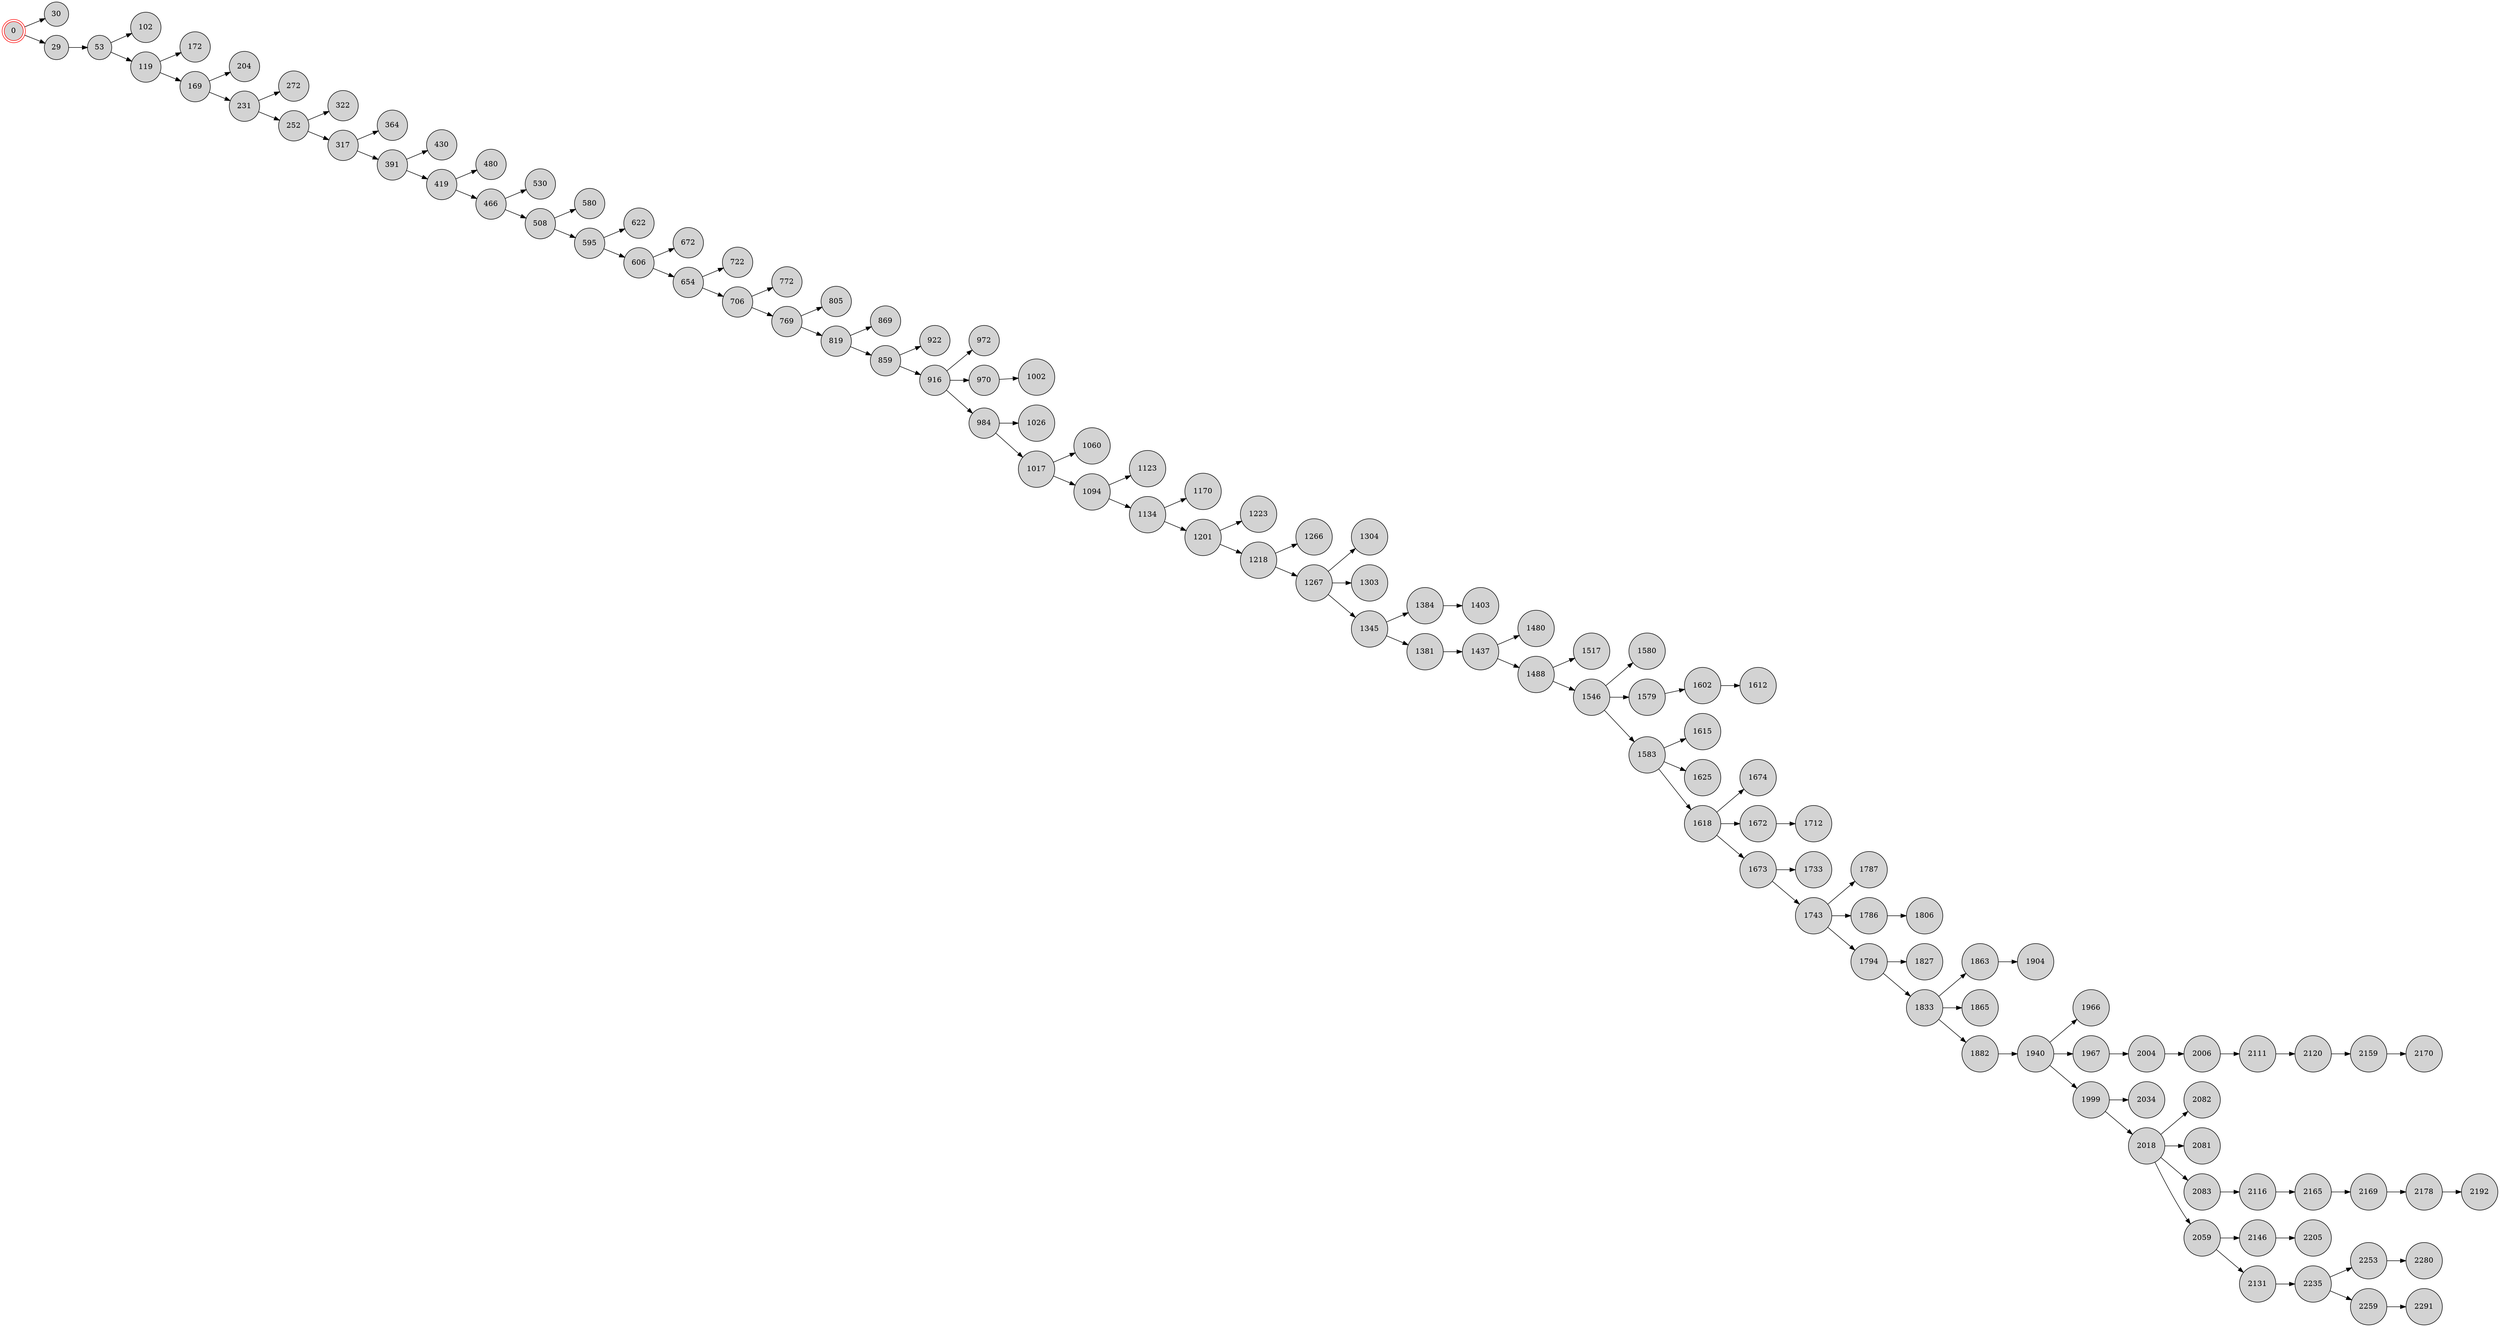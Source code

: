 digraph BlockchainTree {
    rankdir=LR;
    node [shape=circle, style=filled, fillcolor=lightgray];

    0 [shape=doublecircle, color=red];
    0 -> 30;
    0 -> 29;
    29 -> 53;
    53 -> 102;
    53 -> 119;
    119 -> 172;
    119 -> 169;
    169 -> 204;
    169 -> 231;
    231 -> 272;
    231 -> 252;
    252 -> 322;
    252 -> 317;
    317 -> 364;
    317 -> 391;
    391 -> 430;
    391 -> 419;
    419 -> 480;
    419 -> 466;
    466 -> 530;
    466 -> 508;
    508 -> 580;
    508 -> 595;
    595 -> 622;
    595 -> 606;
    606 -> 672;
    606 -> 654;
    654 -> 722;
    654 -> 706;
    706 -> 772;
    706 -> 769;
    769 -> 805;
    769 -> 819;
    819 -> 869;
    819 -> 859;
    859 -> 922;
    859 -> 916;
    916 -> 972;
    916 -> 970;
    916 -> 984;
    984 -> 1026;
    970 -> 1002;
    984 -> 1017;
    1017 -> 1060;
    1017 -> 1094;
    1094 -> 1123;
    1094 -> 1134;
    1134 -> 1170;
    1134 -> 1201;
    1201 -> 1223;
    1201 -> 1218;
    1218 -> 1266;
    1218 -> 1267;
    1267 -> 1304;
    1267 -> 1303;
    1267 -> 1345;
    1345 -> 1384;
    1384 -> 1403;
    1345 -> 1381;
    1381 -> 1437;
    1437 -> 1480;
    1437 -> 1488;
    1488 -> 1517;
    1488 -> 1546;
    1546 -> 1580;
    1546 -> 1579;
    1579 -> 1602;
    1546 -> 1583;
    1583 -> 1615;
    1583 -> 1625;
    1583 -> 1618;
    1618 -> 1674;
    1602 -> 1612;
    1618 -> 1672;
    1618 -> 1673;
    1673 -> 1733;
    1672 -> 1712;
    1673 -> 1743;
    1743 -> 1787;
    1743 -> 1786;
    1743 -> 1794;
    1794 -> 1827;
    1786 -> 1806;
    1794 -> 1833;
    1833 -> 1863;
    1863 -> 1904;
    1833 -> 1865;
    1833 -> 1882;
    1882 -> 1940;
    1940 -> 1966;
    1940 -> 1967;
    1967 -> 2004;
    1940 -> 1999;
    1999 -> 2034;
    1999 -> 2018;
    2018 -> 2082;
    2018 -> 2081;
    2004 -> 2006;
    2018 -> 2083;
    2006 -> 2111;
    2018 -> 2059;
    2059 -> 2146;
    2111 -> 2120;
    2083 -> 2116;
    2116 -> 2165;
    2120 -> 2159;
    2159 -> 2170;
    2165 -> 2169;
    2169 -> 2178;
    2178 -> 2192;
    2146 -> 2205;
    2059 -> 2131;
    2131 -> 2235;
    2235 -> 2253;
    2253 -> 2280;
    2235 -> 2259;
    2259 -> 2291;
}

